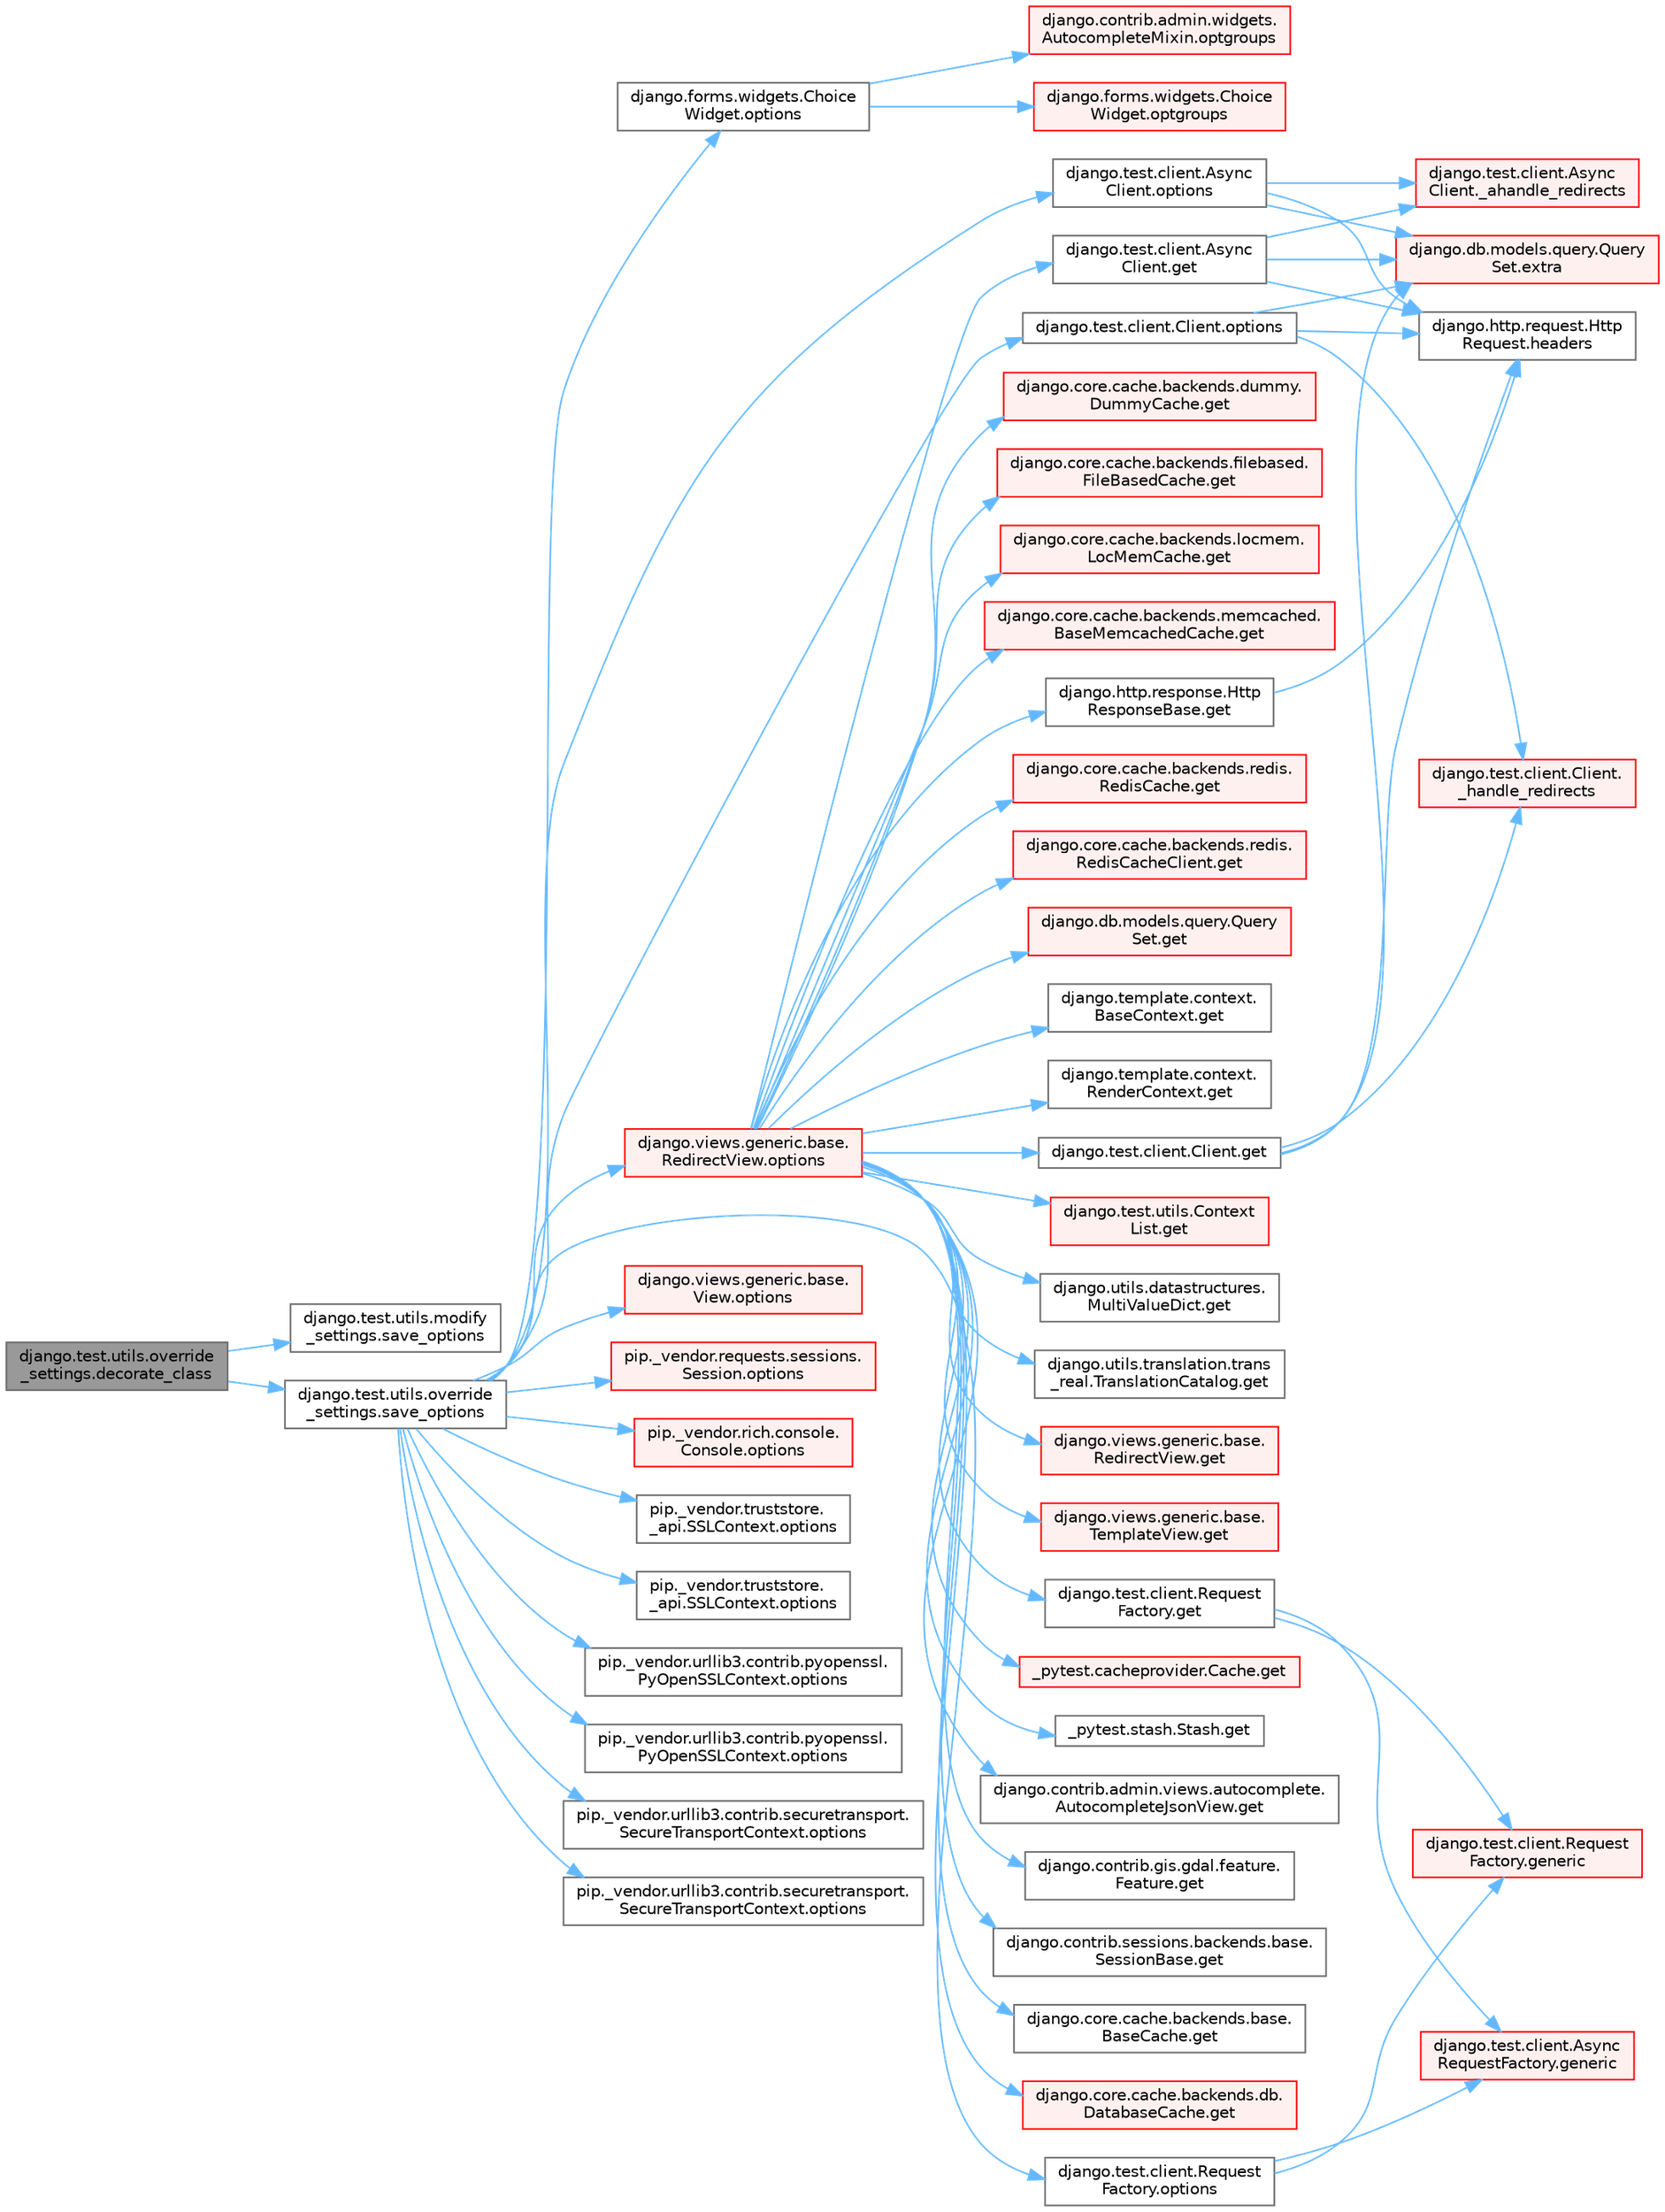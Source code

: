 digraph "django.test.utils.override_settings.decorate_class"
{
 // LATEX_PDF_SIZE
  bgcolor="transparent";
  edge [fontname=Helvetica,fontsize=10,labelfontname=Helvetica,labelfontsize=10];
  node [fontname=Helvetica,fontsize=10,shape=box,height=0.2,width=0.4];
  rankdir="LR";
  Node1 [id="Node000001",label="django.test.utils.override\l_settings.decorate_class",height=0.2,width=0.4,color="gray40", fillcolor="grey60", style="filled", fontcolor="black",tooltip=" "];
  Node1 -> Node2 [id="edge1_Node000001_Node000002",color="steelblue1",style="solid",tooltip=" "];
  Node2 [id="Node000002",label="django.test.utils.modify\l_settings.save_options",height=0.2,width=0.4,color="grey40", fillcolor="white", style="filled",URL="$classdjango_1_1test_1_1utils_1_1modify__settings.html#aaa9311af533c34c44f47fc6c31160974",tooltip=" "];
  Node1 -> Node3 [id="edge2_Node000001_Node000003",color="steelblue1",style="solid",tooltip=" "];
  Node3 [id="Node000003",label="django.test.utils.override\l_settings.save_options",height=0.2,width=0.4,color="grey40", fillcolor="white", style="filled",URL="$classdjango_1_1test_1_1utils_1_1override__settings.html#a75ff7908daa46efa7d1b2e3180433c77",tooltip=" "];
  Node3 -> Node4 [id="edge3_Node000003_Node000004",color="steelblue1",style="solid",tooltip=" "];
  Node4 [id="Node000004",label="django.forms.widgets.Choice\lWidget.options",height=0.2,width=0.4,color="grey40", fillcolor="white", style="filled",URL="$classdjango_1_1forms_1_1widgets_1_1_choice_widget.html#a8575b90386fc2027f38ea00133cef250",tooltip=" "];
  Node4 -> Node5 [id="edge4_Node000004_Node000005",color="steelblue1",style="solid",tooltip=" "];
  Node5 [id="Node000005",label="django.contrib.admin.widgets.\lAutocompleteMixin.optgroups",height=0.2,width=0.4,color="red", fillcolor="#FFF0F0", style="filled",URL="$classdjango_1_1contrib_1_1admin_1_1widgets_1_1_autocomplete_mixin.html#a638ff1cf500030285676b090c8eee8f9",tooltip=" "];
  Node4 -> Node1929 [id="edge5_Node000004_Node001929",color="steelblue1",style="solid",tooltip=" "];
  Node1929 [id="Node001929",label="django.forms.widgets.Choice\lWidget.optgroups",height=0.2,width=0.4,color="red", fillcolor="#FFF0F0", style="filled",URL="$classdjango_1_1forms_1_1widgets_1_1_choice_widget.html#af1d09b0d42de6f6f30d2f9d577cf2fb4",tooltip=" "];
  Node3 -> Node259 [id="edge6_Node000003_Node000259",color="steelblue1",style="solid",tooltip=" "];
  Node259 [id="Node000259",label="django.test.client.Async\lClient.options",height=0.2,width=0.4,color="grey40", fillcolor="white", style="filled",URL="$classdjango_1_1test_1_1client_1_1_async_client.html#a84509c6347cbc018e6335b924ec841a2",tooltip=" "];
  Node259 -> Node260 [id="edge7_Node000259_Node000260",color="steelblue1",style="solid",tooltip=" "];
  Node260 [id="Node000260",label="django.test.client.Async\lClient._ahandle_redirects",height=0.2,width=0.4,color="red", fillcolor="#FFF0F0", style="filled",URL="$classdjango_1_1test_1_1client_1_1_async_client.html#a8740fe0dc39e7fe74e515be78449ee76",tooltip=" "];
  Node259 -> Node1230 [id="edge8_Node000259_Node001230",color="steelblue1",style="solid",tooltip=" "];
  Node1230 [id="Node001230",label="django.db.models.query.Query\lSet.extra",height=0.2,width=0.4,color="red", fillcolor="#FFF0F0", style="filled",URL="$classdjango_1_1db_1_1models_1_1query_1_1_query_set.html#ae54983d1fa1ba41e84f20cea946cde79",tooltip=" "];
  Node259 -> Node368 [id="edge9_Node000259_Node000368",color="steelblue1",style="solid",tooltip=" "];
  Node368 [id="Node000368",label="django.http.request.Http\lRequest.headers",height=0.2,width=0.4,color="grey40", fillcolor="white", style="filled",URL="$classdjango_1_1http_1_1request_1_1_http_request.html#a757d86c06e163aa94180817723ce1b9c",tooltip=" "];
  Node3 -> Node1456 [id="edge10_Node000003_Node001456",color="steelblue1",style="solid",tooltip=" "];
  Node1456 [id="Node001456",label="django.test.client.Client.options",height=0.2,width=0.4,color="grey40", fillcolor="white", style="filled",URL="$classdjango_1_1test_1_1client_1_1_client.html#a839ea6375ca2184b3b60550938b6824c",tooltip=" "];
  Node1456 -> Node1457 [id="edge11_Node001456_Node001457",color="steelblue1",style="solid",tooltip=" "];
  Node1457 [id="Node001457",label="django.test.client.Client.\l_handle_redirects",height=0.2,width=0.4,color="red", fillcolor="#FFF0F0", style="filled",URL="$classdjango_1_1test_1_1client_1_1_client.html#a234b328f33c374ad181aa49c6515d469",tooltip=" "];
  Node1456 -> Node1230 [id="edge12_Node001456_Node001230",color="steelblue1",style="solid",tooltip=" "];
  Node1456 -> Node368 [id="edge13_Node001456_Node000368",color="steelblue1",style="solid",tooltip=" "];
  Node3 -> Node1458 [id="edge14_Node000003_Node001458",color="steelblue1",style="solid",tooltip=" "];
  Node1458 [id="Node001458",label="django.test.client.Request\lFactory.options",height=0.2,width=0.4,color="grey40", fillcolor="white", style="filled",URL="$classdjango_1_1test_1_1client_1_1_request_factory.html#a438a7e1be2437d680cd78d11dee77c54",tooltip=" "];
  Node1458 -> Node1459 [id="edge15_Node001458_Node001459",color="steelblue1",style="solid",tooltip=" "];
  Node1459 [id="Node001459",label="django.test.client.Async\lRequestFactory.generic",height=0.2,width=0.4,color="red", fillcolor="#FFF0F0", style="filled",URL="$classdjango_1_1test_1_1client_1_1_async_request_factory.html#a470d6888694e77c09bd7d8bf6d588233",tooltip=" "];
  Node1458 -> Node1461 [id="edge16_Node001458_Node001461",color="steelblue1",style="solid",tooltip=" "];
  Node1461 [id="Node001461",label="django.test.client.Request\lFactory.generic",height=0.2,width=0.4,color="red", fillcolor="#FFF0F0", style="filled",URL="$classdjango_1_1test_1_1client_1_1_request_factory.html#a24740fe264de91d8c4c1205c9172206d",tooltip=" "];
  Node3 -> Node1462 [id="edge17_Node000003_Node001462",color="steelblue1",style="solid",tooltip=" "];
  Node1462 [id="Node001462",label="django.views.generic.base.\lRedirectView.options",height=0.2,width=0.4,color="red", fillcolor="#FFF0F0", style="filled",URL="$classdjango_1_1views_1_1generic_1_1base_1_1_redirect_view.html#a444de156c79647344c987295c47a76e1",tooltip=" "];
  Node1462 -> Node263 [id="edge18_Node001462_Node000263",color="steelblue1",style="solid",tooltip=" "];
  Node263 [id="Node000263",label="_pytest.cacheprovider.Cache.get",height=0.2,width=0.4,color="red", fillcolor="#FFF0F0", style="filled",URL="$class__pytest_1_1cacheprovider_1_1_cache.html#a752b42a7c4034371bcd23244b1862148",tooltip=" "];
  Node1462 -> Node265 [id="edge19_Node001462_Node000265",color="steelblue1",style="solid",tooltip=" "];
  Node265 [id="Node000265",label="_pytest.stash.Stash.get",height=0.2,width=0.4,color="grey40", fillcolor="white", style="filled",URL="$class__pytest_1_1stash_1_1_stash.html#a7fec5e28d31d41b05838c98ac277c8c5",tooltip=" "];
  Node1462 -> Node266 [id="edge20_Node001462_Node000266",color="steelblue1",style="solid",tooltip=" "];
  Node266 [id="Node000266",label="django.contrib.admin.views.autocomplete.\lAutocompleteJsonView.get",height=0.2,width=0.4,color="grey40", fillcolor="white", style="filled",URL="$classdjango_1_1contrib_1_1admin_1_1views_1_1autocomplete_1_1_autocomplete_json_view.html#a34a861d7d91bddbce574ab88c184895e",tooltip=" "];
  Node1462 -> Node267 [id="edge21_Node001462_Node000267",color="steelblue1",style="solid",tooltip=" "];
  Node267 [id="Node000267",label="django.contrib.gis.gdal.feature.\lFeature.get",height=0.2,width=0.4,color="grey40", fillcolor="white", style="filled",URL="$classdjango_1_1contrib_1_1gis_1_1gdal_1_1feature_1_1_feature.html#a21986d93135566e82dd6f57de5e37038",tooltip=" "];
  Node1462 -> Node268 [id="edge22_Node001462_Node000268",color="steelblue1",style="solid",tooltip=" "];
  Node268 [id="Node000268",label="django.contrib.sessions.backends.base.\lSessionBase.get",height=0.2,width=0.4,color="grey40", fillcolor="white", style="filled",URL="$classdjango_1_1contrib_1_1sessions_1_1backends_1_1base_1_1_session_base.html#a7d41576dd78ee0cae19d35e409a0dac4",tooltip=" "];
  Node1462 -> Node269 [id="edge23_Node001462_Node000269",color="steelblue1",style="solid",tooltip=" "];
  Node269 [id="Node000269",label="django.core.cache.backends.base.\lBaseCache.get",height=0.2,width=0.4,color="grey40", fillcolor="white", style="filled",URL="$classdjango_1_1core_1_1cache_1_1backends_1_1base_1_1_base_cache.html#a670decaea5fb02f8e13f62c4a8d3b691",tooltip=" "];
  Node1462 -> Node270 [id="edge24_Node001462_Node000270",color="steelblue1",style="solid",tooltip=" "];
  Node270 [id="Node000270",label="django.core.cache.backends.db.\lDatabaseCache.get",height=0.2,width=0.4,color="red", fillcolor="#FFF0F0", style="filled",URL="$classdjango_1_1core_1_1cache_1_1backends_1_1db_1_1_database_cache.html#ab7c8bab4308c7ceac722a940914fedf1",tooltip=" "];
  Node1462 -> Node272 [id="edge25_Node001462_Node000272",color="steelblue1",style="solid",tooltip=" "];
  Node272 [id="Node000272",label="django.core.cache.backends.dummy.\lDummyCache.get",height=0.2,width=0.4,color="red", fillcolor="#FFF0F0", style="filled",URL="$classdjango_1_1core_1_1cache_1_1backends_1_1dummy_1_1_dummy_cache.html#a91db0f78eeef15ccb77c8c518e12de81",tooltip=" "];
  Node1462 -> Node1463 [id="edge26_Node001462_Node001463",color="steelblue1",style="solid",tooltip=" "];
  Node1463 [id="Node001463",label="django.core.cache.backends.filebased.\lFileBasedCache.get",height=0.2,width=0.4,color="red", fillcolor="#FFF0F0", style="filled",URL="$classdjango_1_1core_1_1cache_1_1backends_1_1filebased_1_1_file_based_cache.html#a81478fa25dd545d6e223f4e3d6760646",tooltip=" "];
  Node1462 -> Node1719 [id="edge27_Node001462_Node001719",color="steelblue1",style="solid",tooltip=" "];
  Node1719 [id="Node001719",label="django.core.cache.backends.locmem.\lLocMemCache.get",height=0.2,width=0.4,color="red", fillcolor="#FFF0F0", style="filled",URL="$classdjango_1_1core_1_1cache_1_1backends_1_1locmem_1_1_loc_mem_cache.html#aeb7aff9d132188d4b106f42045eaf803",tooltip=" "];
  Node1462 -> Node1721 [id="edge28_Node001462_Node001721",color="steelblue1",style="solid",tooltip=" "];
  Node1721 [id="Node001721",label="django.core.cache.backends.memcached.\lBaseMemcachedCache.get",height=0.2,width=0.4,color="red", fillcolor="#FFF0F0", style="filled",URL="$classdjango_1_1core_1_1cache_1_1backends_1_1memcached_1_1_base_memcached_cache.html#ad5e6be20ce407cf4548603d3b413c56e",tooltip=" "];
  Node1462 -> Node1722 [id="edge29_Node001462_Node001722",color="steelblue1",style="solid",tooltip=" "];
  Node1722 [id="Node001722",label="django.core.cache.backends.redis.\lRedisCache.get",height=0.2,width=0.4,color="red", fillcolor="#FFF0F0", style="filled",URL="$classdjango_1_1core_1_1cache_1_1backends_1_1redis_1_1_redis_cache.html#ac5ae812bc82909854e7658e31c37fdcb",tooltip=" "];
  Node1462 -> Node1723 [id="edge30_Node001462_Node001723",color="steelblue1",style="solid",tooltip=" "];
  Node1723 [id="Node001723",label="django.core.cache.backends.redis.\lRedisCacheClient.get",height=0.2,width=0.4,color="red", fillcolor="#FFF0F0", style="filled",URL="$classdjango_1_1core_1_1cache_1_1backends_1_1redis_1_1_redis_cache_client.html#aa437370e2a6efba9f9cdf9beb76611ea",tooltip=" "];
  Node1462 -> Node1724 [id="edge31_Node001462_Node001724",color="steelblue1",style="solid",tooltip=" "];
  Node1724 [id="Node001724",label="django.db.models.query.Query\lSet.get",height=0.2,width=0.4,color="red", fillcolor="#FFF0F0", style="filled",URL="$classdjango_1_1db_1_1models_1_1query_1_1_query_set.html#afe9afa909843984d4fa4c2555f0f1310",tooltip=" "];
  Node1462 -> Node1747 [id="edge32_Node001462_Node001747",color="steelblue1",style="solid",tooltip=" "];
  Node1747 [id="Node001747",label="django.http.response.Http\lResponseBase.get",height=0.2,width=0.4,color="grey40", fillcolor="white", style="filled",URL="$classdjango_1_1http_1_1response_1_1_http_response_base.html#ae2baff89ce088ff5c75d643fbbe62a1d",tooltip=" "];
  Node1747 -> Node368 [id="edge33_Node001747_Node000368",color="steelblue1",style="solid",tooltip=" "];
  Node1462 -> Node1748 [id="edge34_Node001462_Node001748",color="steelblue1",style="solid",tooltip=" "];
  Node1748 [id="Node001748",label="django.template.context.\lBaseContext.get",height=0.2,width=0.4,color="grey40", fillcolor="white", style="filled",URL="$classdjango_1_1template_1_1context_1_1_base_context.html#aa6bca4c3b5ae1ea243543be4c63cba66",tooltip=" "];
  Node1462 -> Node1749 [id="edge35_Node001462_Node001749",color="steelblue1",style="solid",tooltip=" "];
  Node1749 [id="Node001749",label="django.template.context.\lRenderContext.get",height=0.2,width=0.4,color="grey40", fillcolor="white", style="filled",URL="$classdjango_1_1template_1_1context_1_1_render_context.html#a5d75cc6852de769dbc5d5812ee293920",tooltip=" "];
  Node1462 -> Node1750 [id="edge36_Node001462_Node001750",color="steelblue1",style="solid",tooltip=" "];
  Node1750 [id="Node001750",label="django.test.client.Async\lClient.get",height=0.2,width=0.4,color="grey40", fillcolor="white", style="filled",URL="$classdjango_1_1test_1_1client_1_1_async_client.html#ac0d5bba8e7175389ee57c8dfe5d79413",tooltip=" "];
  Node1750 -> Node260 [id="edge37_Node001750_Node000260",color="steelblue1",style="solid",tooltip=" "];
  Node1750 -> Node1230 [id="edge38_Node001750_Node001230",color="steelblue1",style="solid",tooltip=" "];
  Node1750 -> Node368 [id="edge39_Node001750_Node000368",color="steelblue1",style="solid",tooltip=" "];
  Node1462 -> Node1751 [id="edge40_Node001462_Node001751",color="steelblue1",style="solid",tooltip=" "];
  Node1751 [id="Node001751",label="django.test.client.Client.get",height=0.2,width=0.4,color="grey40", fillcolor="white", style="filled",URL="$classdjango_1_1test_1_1client_1_1_client.html#a7aed7a3986cc017e8c62922005d98305",tooltip=" "];
  Node1751 -> Node1457 [id="edge41_Node001751_Node001457",color="steelblue1",style="solid",tooltip=" "];
  Node1751 -> Node1230 [id="edge42_Node001751_Node001230",color="steelblue1",style="solid",tooltip=" "];
  Node1751 -> Node368 [id="edge43_Node001751_Node000368",color="steelblue1",style="solid",tooltip=" "];
  Node1462 -> Node1752 [id="edge44_Node001462_Node001752",color="steelblue1",style="solid",tooltip=" "];
  Node1752 [id="Node001752",label="django.test.client.Request\lFactory.get",height=0.2,width=0.4,color="grey40", fillcolor="white", style="filled",URL="$classdjango_1_1test_1_1client_1_1_request_factory.html#af1604d8bd1d1639f245d371c186a3261",tooltip=" "];
  Node1752 -> Node1459 [id="edge45_Node001752_Node001459",color="steelblue1",style="solid",tooltip=" "];
  Node1752 -> Node1461 [id="edge46_Node001752_Node001461",color="steelblue1",style="solid",tooltip=" "];
  Node1462 -> Node1753 [id="edge47_Node001462_Node001753",color="steelblue1",style="solid",tooltip=" "];
  Node1753 [id="Node001753",label="django.test.utils.Context\lList.get",height=0.2,width=0.4,color="red", fillcolor="#FFF0F0", style="filled",URL="$classdjango_1_1test_1_1utils_1_1_context_list.html#a1797663a8ac92f44dcb9ad281a896842",tooltip=" "];
  Node1462 -> Node2116 [id="edge48_Node001462_Node002116",color="steelblue1",style="solid",tooltip=" "];
  Node2116 [id="Node002116",label="django.utils.datastructures.\lMultiValueDict.get",height=0.2,width=0.4,color="grey40", fillcolor="white", style="filled",URL="$classdjango_1_1utils_1_1datastructures_1_1_multi_value_dict.html#a4018ed4ed7f94277630f7228ef396c94",tooltip=" "];
  Node1462 -> Node2117 [id="edge49_Node001462_Node002117",color="steelblue1",style="solid",tooltip=" "];
  Node2117 [id="Node002117",label="django.utils.translation.trans\l_real.TranslationCatalog.get",height=0.2,width=0.4,color="grey40", fillcolor="white", style="filled",URL="$classdjango_1_1utils_1_1translation_1_1trans__real_1_1_translation_catalog.html#a3767ba1b641f9310cac42bc0703e7fe6",tooltip=" "];
  Node1462 -> Node2118 [id="edge50_Node001462_Node002118",color="steelblue1",style="solid",tooltip=" "];
  Node2118 [id="Node002118",label="django.views.generic.base.\lRedirectView.get",height=0.2,width=0.4,color="red", fillcolor="#FFF0F0", style="filled",URL="$classdjango_1_1views_1_1generic_1_1base_1_1_redirect_view.html#ab6c171df77475a0b78266f48084ea5fb",tooltip=" "];
  Node1462 -> Node2134 [id="edge51_Node001462_Node002134",color="steelblue1",style="solid",tooltip=" "];
  Node2134 [id="Node002134",label="django.views.generic.base.\lTemplateView.get",height=0.2,width=0.4,color="red", fillcolor="#FFF0F0", style="filled",URL="$classdjango_1_1views_1_1generic_1_1base_1_1_template_view.html#a12232ec7fd058af76ce8c7af132ef915",tooltip=" "];
  Node3 -> Node1650 [id="edge52_Node000003_Node001650",color="steelblue1",style="solid",tooltip=" "];
  Node1650 [id="Node001650",label="django.views.generic.base.\lView.options",height=0.2,width=0.4,color="red", fillcolor="#FFF0F0", style="filled",URL="$classdjango_1_1views_1_1generic_1_1base_1_1_view.html#a4d1dc440a5bae11bd7859d20ca9948e1",tooltip=" "];
  Node3 -> Node1653 [id="edge53_Node000003_Node001653",color="steelblue1",style="solid",tooltip=" "];
  Node1653 [id="Node001653",label="pip._vendor.requests.sessions.\lSession.options",height=0.2,width=0.4,color="red", fillcolor="#FFF0F0", style="filled",URL="$classpip_1_1__vendor_1_1requests_1_1sessions_1_1_session.html#a210270880f90521b3b3014748ecd87e9",tooltip=" "];
  Node3 -> Node1654 [id="edge54_Node000003_Node001654",color="steelblue1",style="solid",tooltip=" "];
  Node1654 [id="Node001654",label="pip._vendor.rich.console.\lConsole.options",height=0.2,width=0.4,color="red", fillcolor="#FFF0F0", style="filled",URL="$classpip_1_1__vendor_1_1rich_1_1console_1_1_console.html#a41c8efe30ea45a9a4a3f8c34c688fe00",tooltip=" "];
  Node3 -> Node1691 [id="edge55_Node000003_Node001691",color="steelblue1",style="solid",tooltip=" "];
  Node1691 [id="Node001691",label="pip._vendor.truststore.\l_api.SSLContext.options",height=0.2,width=0.4,color="grey40", fillcolor="white", style="filled",URL="$classpip_1_1__vendor_1_1truststore_1_1__api_1_1_s_s_l_context.html#a6755b8a82c0de77273744b73a826678d",tooltip=" "];
  Node3 -> Node1692 [id="edge56_Node000003_Node001692",color="steelblue1",style="solid",tooltip=" "];
  Node1692 [id="Node001692",label="pip._vendor.truststore.\l_api.SSLContext.options",height=0.2,width=0.4,color="grey40", fillcolor="white", style="filled",URL="$classpip_1_1__vendor_1_1truststore_1_1__api_1_1_s_s_l_context.html#a90bd5b81f087b6628b2f681ce6cffcd6",tooltip=" "];
  Node3 -> Node1693 [id="edge57_Node000003_Node001693",color="steelblue1",style="solid",tooltip=" "];
  Node1693 [id="Node001693",label="pip._vendor.urllib3.contrib.pyopenssl.\lPyOpenSSLContext.options",height=0.2,width=0.4,color="grey40", fillcolor="white", style="filled",URL="$classpip_1_1__vendor_1_1urllib3_1_1contrib_1_1pyopenssl_1_1_py_open_s_s_l_context.html#a3f539cc9d4b91d2fb90d7f8aef3810c1",tooltip=" "];
  Node3 -> Node1694 [id="edge58_Node000003_Node001694",color="steelblue1",style="solid",tooltip=" "];
  Node1694 [id="Node001694",label="pip._vendor.urllib3.contrib.pyopenssl.\lPyOpenSSLContext.options",height=0.2,width=0.4,color="grey40", fillcolor="white", style="filled",URL="$classpip_1_1__vendor_1_1urllib3_1_1contrib_1_1pyopenssl_1_1_py_open_s_s_l_context.html#a8475fc4f3e83d92654b066a9422908dc",tooltip=" "];
  Node3 -> Node1695 [id="edge59_Node000003_Node001695",color="steelblue1",style="solid",tooltip=" "];
  Node1695 [id="Node001695",label="pip._vendor.urllib3.contrib.securetransport.\lSecureTransportContext.options",height=0.2,width=0.4,color="grey40", fillcolor="white", style="filled",URL="$classpip_1_1__vendor_1_1urllib3_1_1contrib_1_1securetransport_1_1_secure_transport_context.html#ae19920941647ed0b43e0ed7d96e12457",tooltip=" "];
  Node3 -> Node1696 [id="edge60_Node000003_Node001696",color="steelblue1",style="solid",tooltip=" "];
  Node1696 [id="Node001696",label="pip._vendor.urllib3.contrib.securetransport.\lSecureTransportContext.options",height=0.2,width=0.4,color="grey40", fillcolor="white", style="filled",URL="$classpip_1_1__vendor_1_1urllib3_1_1contrib_1_1securetransport_1_1_secure_transport_context.html#acf6c1ec11ca09e30c9c70d7dc26afacd",tooltip=" "];
}
